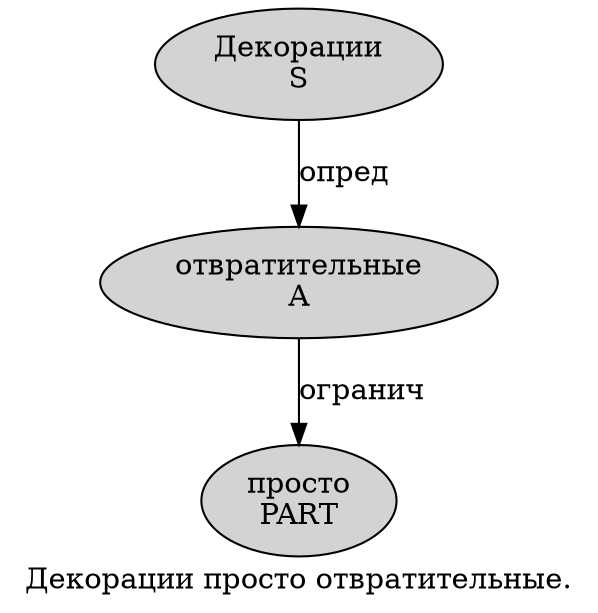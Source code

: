digraph SENTENCE_2826 {
	graph [label="Декорации просто отвратительные."]
	node [style=filled]
		0 [label="Декорации
S" color="" fillcolor=lightgray penwidth=1 shape=ellipse]
		1 [label="просто
PART" color="" fillcolor=lightgray penwidth=1 shape=ellipse]
		2 [label="отвратительные
A" color="" fillcolor=lightgray penwidth=1 shape=ellipse]
			2 -> 1 [label="огранич"]
			0 -> 2 [label="опред"]
}
